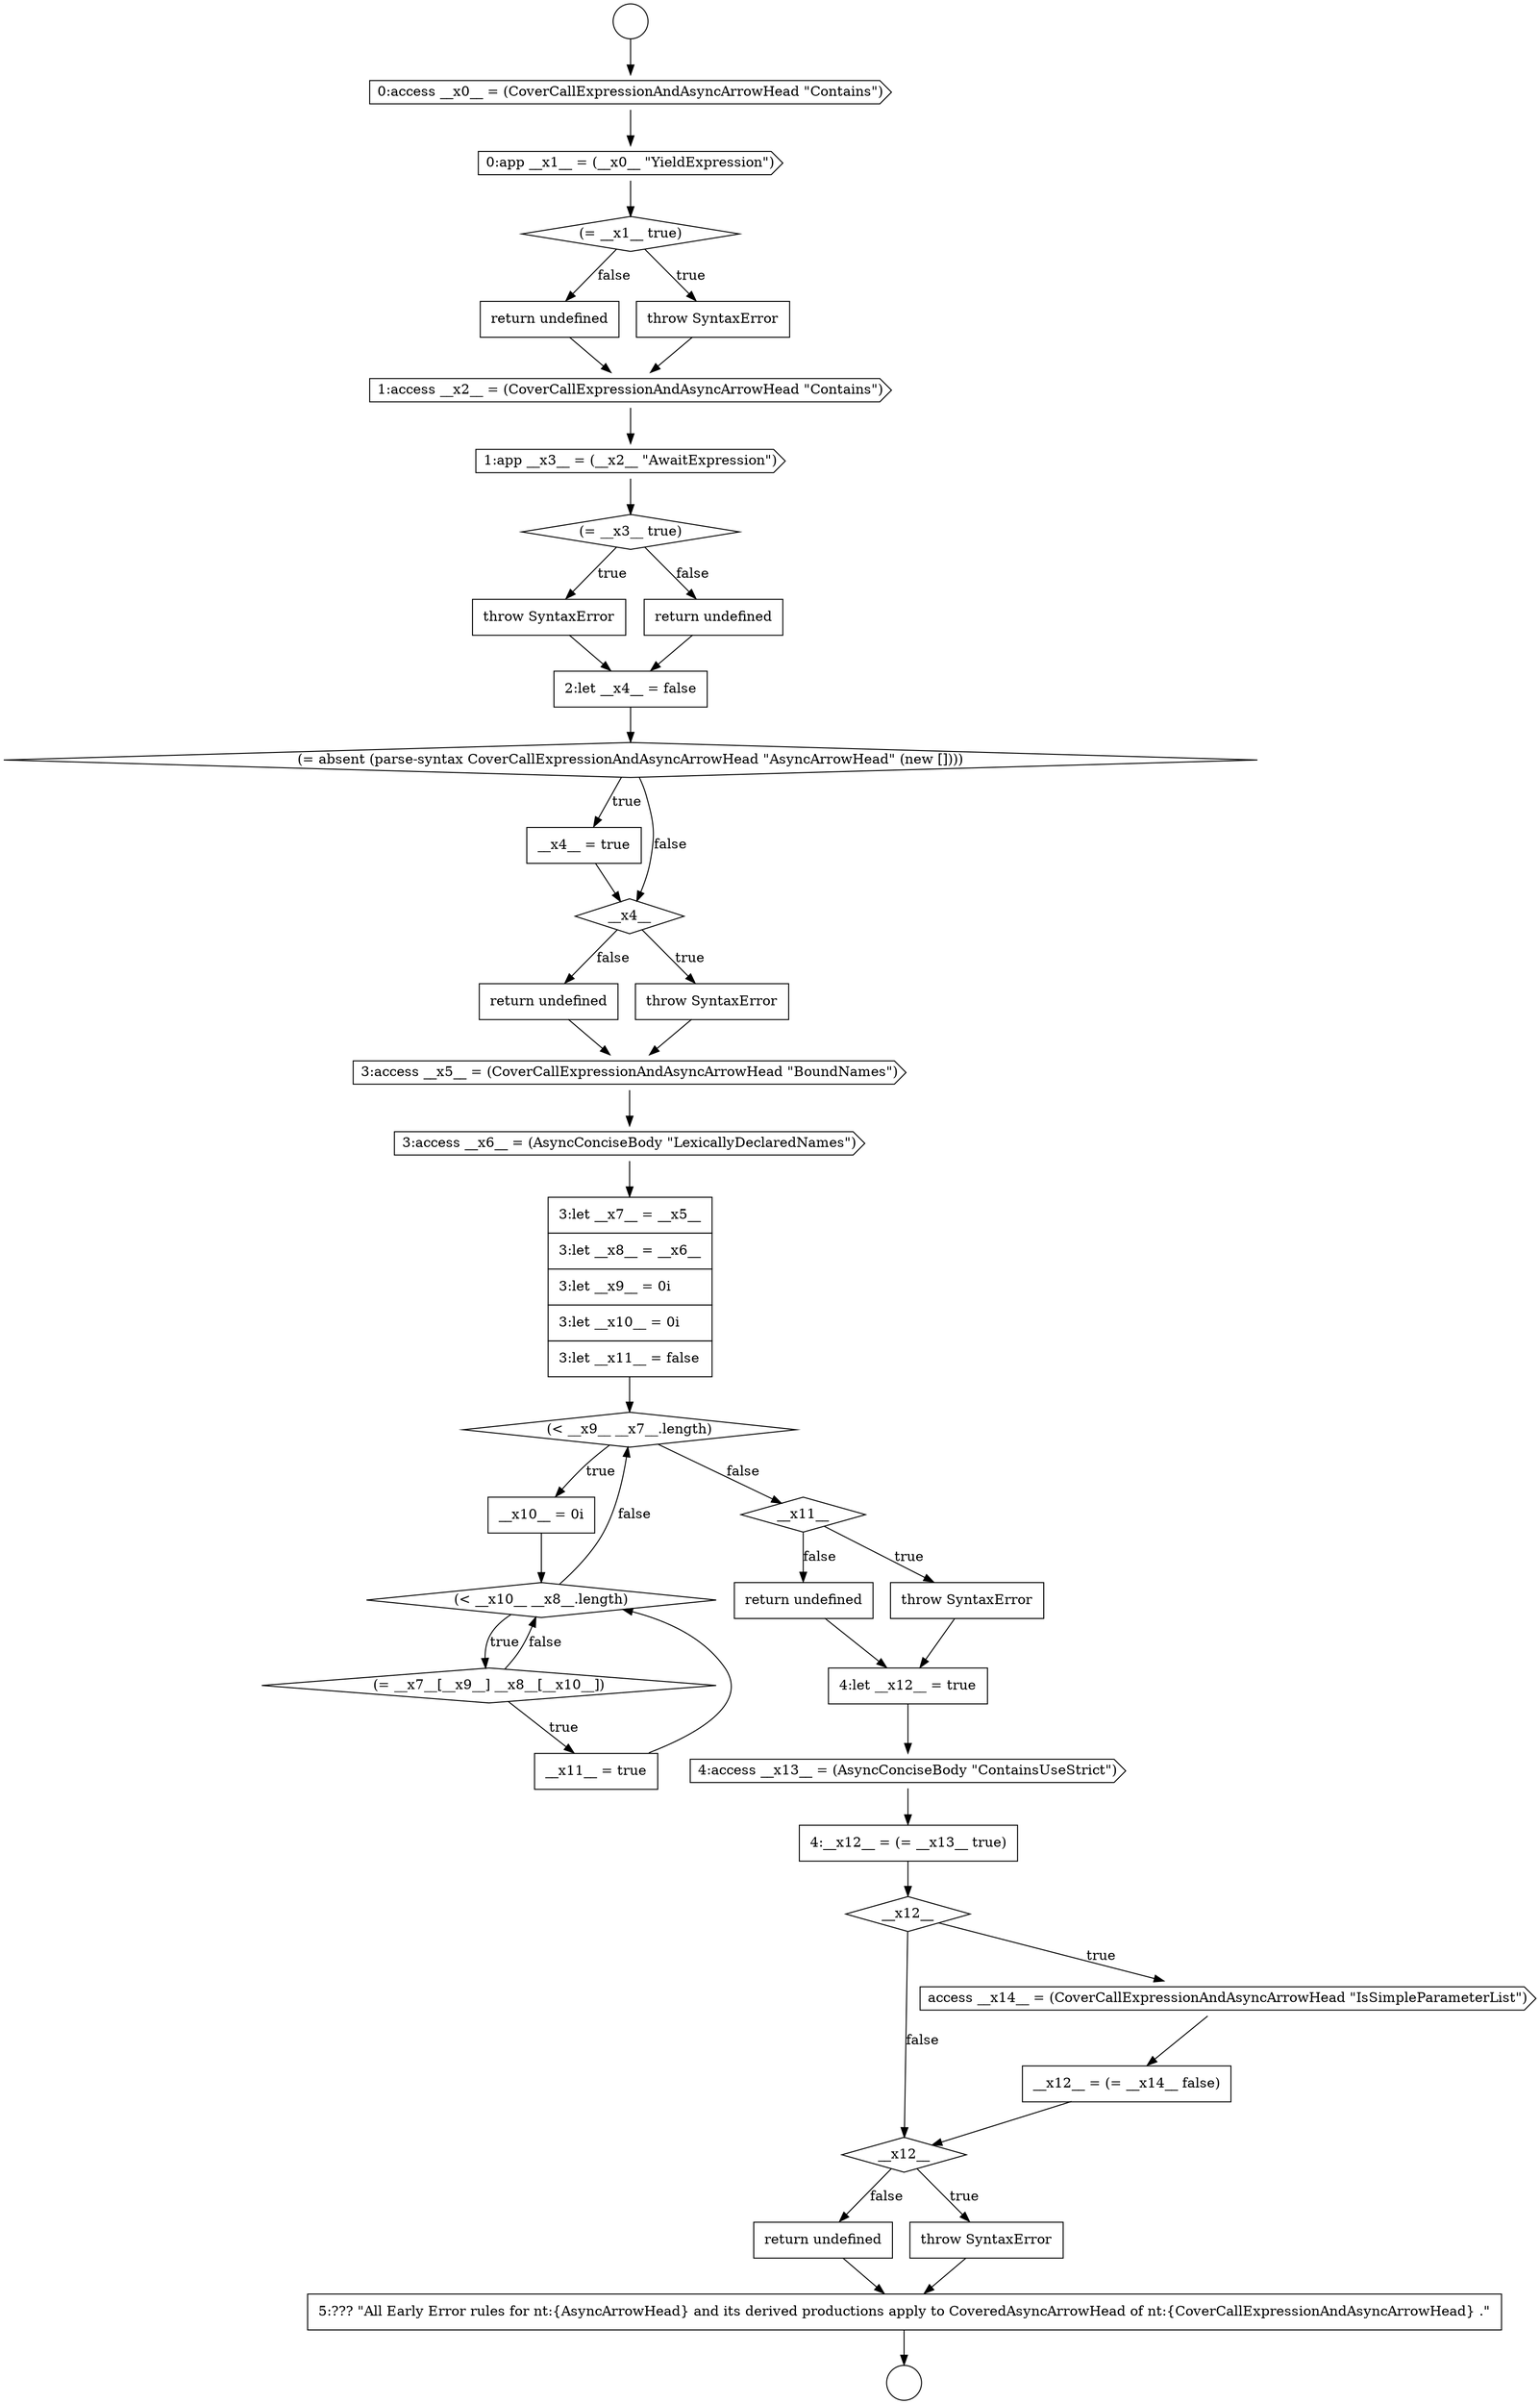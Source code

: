 digraph {
  node20726 [shape=cds, label=<<font color="black">3:access __x5__ = (CoverCallExpressionAndAsyncArrowHead &quot;BoundNames&quot;)</font>> color="black" fillcolor="white" style=filled]
  node20715 [shape=cds, label=<<font color="black">1:access __x2__ = (CoverCallExpressionAndAsyncArrowHead &quot;Contains&quot;)</font>> color="black" fillcolor="white" style=filled]
  node20743 [shape=diamond, label=<<font color="black">__x12__</font>> color="black" fillcolor="white" style=filled]
  node20725 [shape=none, margin=0, label=<<font color="black">
    <table border="0" cellborder="1" cellspacing="0" cellpadding="10">
      <tr><td align="left">return undefined</td></tr>
    </table>
  </font>> color="black" fillcolor="white" style=filled]
  node20710 [shape=cds, label=<<font color="black">0:access __x0__ = (CoverCallExpressionAndAsyncArrowHead &quot;Contains&quot;)</font>> color="black" fillcolor="white" style=filled]
  node20733 [shape=none, margin=0, label=<<font color="black">
    <table border="0" cellborder="1" cellspacing="0" cellpadding="10">
      <tr><td align="left">__x11__ = true</td></tr>
    </table>
  </font>> color="black" fillcolor="white" style=filled]
  node20720 [shape=none, margin=0, label=<<font color="black">
    <table border="0" cellborder="1" cellspacing="0" cellpadding="10">
      <tr><td align="left">2:let __x4__ = false</td></tr>
    </table>
  </font>> color="black" fillcolor="white" style=filled]
  node20746 [shape=none, margin=0, label=<<font color="black">
    <table border="0" cellborder="1" cellspacing="0" cellpadding="10">
      <tr><td align="left">5:??? &quot;All Early Error rules for nt:{AsyncArrowHead} and its derived productions apply to CoveredAsyncArrowHead of nt:{CoverCallExpressionAndAsyncArrowHead} .&quot;</td></tr>
    </table>
  </font>> color="black" fillcolor="white" style=filled]
  node20724 [shape=none, margin=0, label=<<font color="black">
    <table border="0" cellborder="1" cellspacing="0" cellpadding="10">
      <tr><td align="left">throw SyntaxError</td></tr>
    </table>
  </font>> color="black" fillcolor="white" style=filled]
  node20714 [shape=none, margin=0, label=<<font color="black">
    <table border="0" cellborder="1" cellspacing="0" cellpadding="10">
      <tr><td align="left">return undefined</td></tr>
    </table>
  </font>> color="black" fillcolor="white" style=filled]
  node20712 [shape=diamond, label=<<font color="black">(= __x1__ true)</font>> color="black" fillcolor="white" style=filled]
  node20727 [shape=cds, label=<<font color="black">3:access __x6__ = (AsyncConciseBody &quot;LexicallyDeclaredNames&quot;)</font>> color="black" fillcolor="white" style=filled]
  node20708 [shape=circle label=" " color="black" fillcolor="white" style=filled]
  node20718 [shape=none, margin=0, label=<<font color="black">
    <table border="0" cellborder="1" cellspacing="0" cellpadding="10">
      <tr><td align="left">throw SyntaxError</td></tr>
    </table>
  </font>> color="black" fillcolor="white" style=filled]
  node20732 [shape=diamond, label=<<font color="black">(= __x7__[__x9__] __x8__[__x10__])</font>> color="black" fillcolor="white" style=filled]
  node20735 [shape=none, margin=0, label=<<font color="black">
    <table border="0" cellborder="1" cellspacing="0" cellpadding="10">
      <tr><td align="left">throw SyntaxError</td></tr>
    </table>
  </font>> color="black" fillcolor="white" style=filled]
  node20711 [shape=cds, label=<<font color="black">0:app __x1__ = (__x0__ &quot;YieldExpression&quot;)</font>> color="black" fillcolor="white" style=filled]
  node20722 [shape=none, margin=0, label=<<font color="black">
    <table border="0" cellborder="1" cellspacing="0" cellpadding="10">
      <tr><td align="left">__x4__ = true</td></tr>
    </table>
  </font>> color="black" fillcolor="white" style=filled]
  node20719 [shape=none, margin=0, label=<<font color="black">
    <table border="0" cellborder="1" cellspacing="0" cellpadding="10">
      <tr><td align="left">return undefined</td></tr>
    </table>
  </font>> color="black" fillcolor="white" style=filled]
  node20740 [shape=diamond, label=<<font color="black">__x12__</font>> color="black" fillcolor="white" style=filled]
  node20716 [shape=cds, label=<<font color="black">1:app __x3__ = (__x2__ &quot;AwaitExpression&quot;)</font>> color="black" fillcolor="white" style=filled]
  node20729 [shape=diamond, label=<<font color="black">(&lt; __x9__ __x7__.length)</font>> color="black" fillcolor="white" style=filled]
  node20736 [shape=none, margin=0, label=<<font color="black">
    <table border="0" cellborder="1" cellspacing="0" cellpadding="10">
      <tr><td align="left">return undefined</td></tr>
    </table>
  </font>> color="black" fillcolor="white" style=filled]
  node20721 [shape=diamond, label=<<font color="black">(= absent (parse-syntax CoverCallExpressionAndAsyncArrowHead &quot;AsyncArrowHead&quot; (new [])))</font>> color="black" fillcolor="white" style=filled]
  node20745 [shape=none, margin=0, label=<<font color="black">
    <table border="0" cellborder="1" cellspacing="0" cellpadding="10">
      <tr><td align="left">return undefined</td></tr>
    </table>
  </font>> color="black" fillcolor="white" style=filled]
  node20739 [shape=none, margin=0, label=<<font color="black">
    <table border="0" cellborder="1" cellspacing="0" cellpadding="10">
      <tr><td align="left">4:__x12__ = (= __x13__ true)</td></tr>
    </table>
  </font>> color="black" fillcolor="white" style=filled]
  node20742 [shape=none, margin=0, label=<<font color="black">
    <table border="0" cellborder="1" cellspacing="0" cellpadding="10">
      <tr><td align="left">__x12__ = (= __x14__ false)</td></tr>
    </table>
  </font>> color="black" fillcolor="white" style=filled]
  node20730 [shape=none, margin=0, label=<<font color="black">
    <table border="0" cellborder="1" cellspacing="0" cellpadding="10">
      <tr><td align="left">__x10__ = 0i</td></tr>
    </table>
  </font>> color="black" fillcolor="white" style=filled]
  node20713 [shape=none, margin=0, label=<<font color="black">
    <table border="0" cellborder="1" cellspacing="0" cellpadding="10">
      <tr><td align="left">throw SyntaxError</td></tr>
    </table>
  </font>> color="black" fillcolor="white" style=filled]
  node20709 [shape=circle label=" " color="black" fillcolor="white" style=filled]
  node20728 [shape=none, margin=0, label=<<font color="black">
    <table border="0" cellborder="1" cellspacing="0" cellpadding="10">
      <tr><td align="left">3:let __x7__ = __x5__</td></tr>
      <tr><td align="left">3:let __x8__ = __x6__</td></tr>
      <tr><td align="left">3:let __x9__ = 0i</td></tr>
      <tr><td align="left">3:let __x10__ = 0i</td></tr>
      <tr><td align="left">3:let __x11__ = false</td></tr>
    </table>
  </font>> color="black" fillcolor="white" style=filled]
  node20717 [shape=diamond, label=<<font color="black">(= __x3__ true)</font>> color="black" fillcolor="white" style=filled]
  node20731 [shape=diamond, label=<<font color="black">(&lt; __x10__ __x8__.length)</font>> color="black" fillcolor="white" style=filled]
  node20734 [shape=diamond, label=<<font color="black">__x11__</font>> color="black" fillcolor="white" style=filled]
  node20741 [shape=cds, label=<<font color="black">access __x14__ = (CoverCallExpressionAndAsyncArrowHead &quot;IsSimpleParameterList&quot;)</font>> color="black" fillcolor="white" style=filled]
  node20738 [shape=cds, label=<<font color="black">4:access __x13__ = (AsyncConciseBody &quot;ContainsUseStrict&quot;)</font>> color="black" fillcolor="white" style=filled]
  node20737 [shape=none, margin=0, label=<<font color="black">
    <table border="0" cellborder="1" cellspacing="0" cellpadding="10">
      <tr><td align="left">4:let __x12__ = true</td></tr>
    </table>
  </font>> color="black" fillcolor="white" style=filled]
  node20723 [shape=diamond, label=<<font color="black">__x4__</font>> color="black" fillcolor="white" style=filled]
  node20744 [shape=none, margin=0, label=<<font color="black">
    <table border="0" cellborder="1" cellspacing="0" cellpadding="10">
      <tr><td align="left">throw SyntaxError</td></tr>
    </table>
  </font>> color="black" fillcolor="white" style=filled]
  node20743 -> node20744 [label=<<font color="black">true</font>> color="black"]
  node20743 -> node20745 [label=<<font color="black">false</font>> color="black"]
  node20718 -> node20720 [ color="black"]
  node20721 -> node20722 [label=<<font color="black">true</font>> color="black"]
  node20721 -> node20723 [label=<<font color="black">false</font>> color="black"]
  node20744 -> node20746 [ color="black"]
  node20742 -> node20743 [ color="black"]
  node20733 -> node20731 [ color="black"]
  node20717 -> node20718 [label=<<font color="black">true</font>> color="black"]
  node20717 -> node20719 [label=<<font color="black">false</font>> color="black"]
  node20725 -> node20726 [ color="black"]
  node20724 -> node20726 [ color="black"]
  node20708 -> node20710 [ color="black"]
  node20715 -> node20716 [ color="black"]
  node20710 -> node20711 [ color="black"]
  node20729 -> node20730 [label=<<font color="black">true</font>> color="black"]
  node20729 -> node20734 [label=<<font color="black">false</font>> color="black"]
  node20731 -> node20732 [label=<<font color="black">true</font>> color="black"]
  node20731 -> node20729 [label=<<font color="black">false</font>> color="black"]
  node20738 -> node20739 [ color="black"]
  node20716 -> node20717 [ color="black"]
  node20734 -> node20735 [label=<<font color="black">true</font>> color="black"]
  node20734 -> node20736 [label=<<font color="black">false</font>> color="black"]
  node20713 -> node20715 [ color="black"]
  node20732 -> node20733 [label=<<font color="black">true</font>> color="black"]
  node20732 -> node20731 [label=<<font color="black">false</font>> color="black"]
  node20723 -> node20724 [label=<<font color="black">true</font>> color="black"]
  node20723 -> node20725 [label=<<font color="black">false</font>> color="black"]
  node20735 -> node20737 [ color="black"]
  node20712 -> node20713 [label=<<font color="black">true</font>> color="black"]
  node20712 -> node20714 [label=<<font color="black">false</font>> color="black"]
  node20736 -> node20737 [ color="black"]
  node20711 -> node20712 [ color="black"]
  node20714 -> node20715 [ color="black"]
  node20719 -> node20720 [ color="black"]
  node20726 -> node20727 [ color="black"]
  node20739 -> node20740 [ color="black"]
  node20727 -> node20728 [ color="black"]
  node20741 -> node20742 [ color="black"]
  node20728 -> node20729 [ color="black"]
  node20737 -> node20738 [ color="black"]
  node20740 -> node20741 [label=<<font color="black">true</font>> color="black"]
  node20740 -> node20743 [label=<<font color="black">false</font>> color="black"]
  node20745 -> node20746 [ color="black"]
  node20746 -> node20709 [ color="black"]
  node20720 -> node20721 [ color="black"]
  node20722 -> node20723 [ color="black"]
  node20730 -> node20731 [ color="black"]
}
